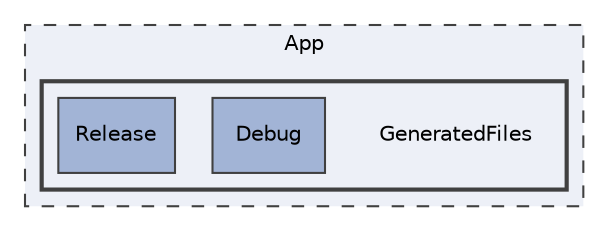 digraph "App/GeneratedFiles"
{
 // LATEX_PDF_SIZE
  edge [fontname="Helvetica",fontsize="10",labelfontname="Helvetica",labelfontsize="10"];
  node [fontname="Helvetica",fontsize="10",shape=record];
  compound=true
  subgraph clusterdir_b1617d756d2224e91d37255e84e89ba2 {
    graph [ bgcolor="#edf0f7", pencolor="grey25", style="filled,dashed,", label="App", fontname="Helvetica", fontsize="10", URL="dir_b1617d756d2224e91d37255e84e89ba2.html"]
  subgraph clusterdir_b060ca20683e5d8231513feffb07e838 {
    graph [ bgcolor="#edf0f7", pencolor="grey25", style="filled,bold,", label="", fontname="Helvetica", fontsize="10", URL="dir_b060ca20683e5d8231513feffb07e838.html"]
    dir_b060ca20683e5d8231513feffb07e838 [shape=plaintext, label="GeneratedFiles"];
  dir_55bd7dfb1d401763029f05ffb98d165b [shape=box, label="Debug", style="filled,", fillcolor="#a2b4d6", color="grey25", URL="dir_55bd7dfb1d401763029f05ffb98d165b.html"];
  dir_95639b7cf3705f559752183b400f6726 [shape=box, label="Release", style="filled,", fillcolor="#a2b4d6", color="grey25", URL="dir_95639b7cf3705f559752183b400f6726.html"];
  }
  }
}
